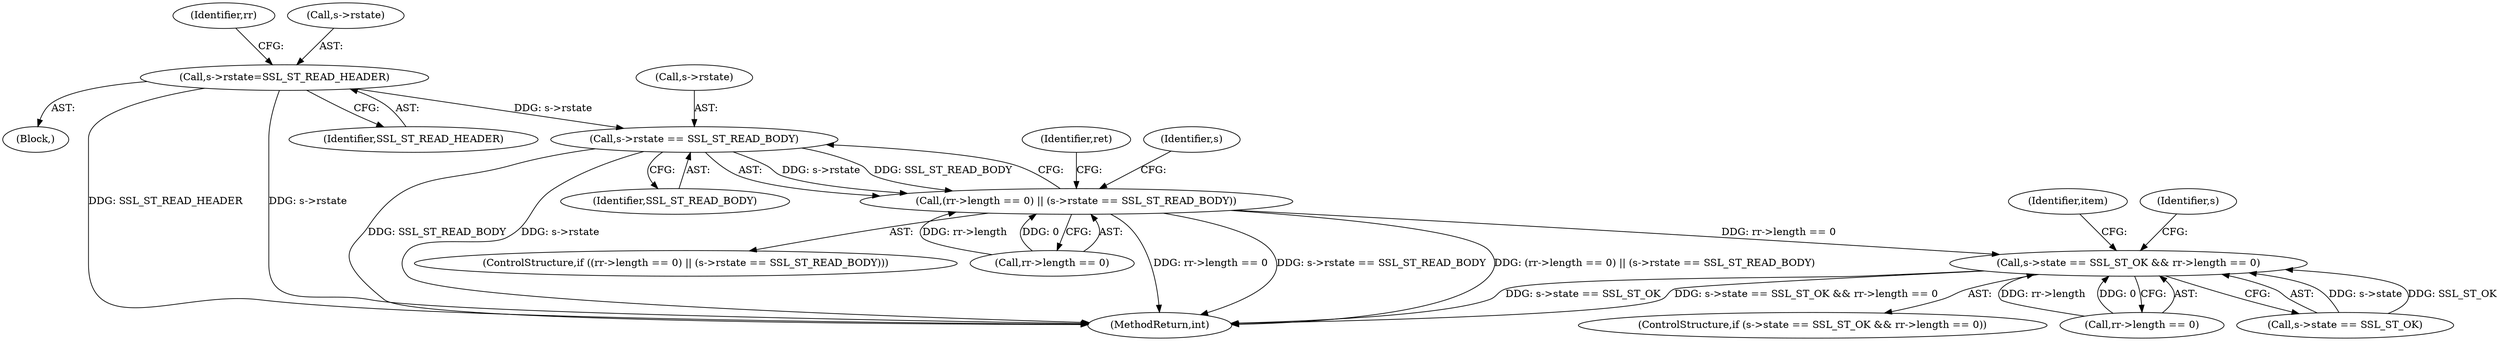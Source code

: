 digraph "0_openssl_103b171d8fc282ef435f8de9afbf7782e312961f_3@pointer" {
"1000366" [label="(Call,s->rstate == SSL_ST_READ_BODY)"];
"1000778" [label="(Call,s->rstate=SSL_ST_READ_HEADER)"];
"1000360" [label="(Call,(rr->length == 0) || (s->rstate == SSL_ST_READ_BODY))"];
"1000293" [label="(Call,s->state == SSL_ST_OK && rr->length == 0)"];
"1000294" [label="(Call,s->state == SSL_ST_OK)"];
"1000777" [label="(Block,)"];
"1000367" [label="(Call,s->rstate)"];
"1000785" [label="(Identifier,rr)"];
"1000307" [label="(Identifier,item)"];
"1000292" [label="(ControlStructure,if (s->state == SSL_ST_OK && rr->length == 0))"];
"1001697" [label="(MethodReturn,int)"];
"1000361" [label="(Call,rr->length == 0)"];
"1000356" [label="(Identifier,s)"];
"1000778" [label="(Call,s->rstate=SSL_ST_READ_HEADER)"];
"1000782" [label="(Identifier,SSL_ST_READ_HEADER)"];
"1000779" [label="(Call,s->rstate)"];
"1000370" [label="(Identifier,SSL_ST_READ_BODY)"];
"1000360" [label="(Call,(rr->length == 0) || (s->rstate == SSL_ST_READ_BODY))"];
"1000366" [label="(Call,s->rstate == SSL_ST_READ_BODY)"];
"1000359" [label="(ControlStructure,if ((rr->length == 0) || (s->rstate == SSL_ST_READ_BODY)))"];
"1000373" [label="(Identifier,ret)"];
"1000398" [label="(Identifier,s)"];
"1000299" [label="(Call,rr->length == 0)"];
"1000293" [label="(Call,s->state == SSL_ST_OK && rr->length == 0)"];
"1000366" -> "1000360"  [label="AST: "];
"1000366" -> "1000370"  [label="CFG: "];
"1000367" -> "1000366"  [label="AST: "];
"1000370" -> "1000366"  [label="AST: "];
"1000360" -> "1000366"  [label="CFG: "];
"1000366" -> "1001697"  [label="DDG: SSL_ST_READ_BODY"];
"1000366" -> "1001697"  [label="DDG: s->rstate"];
"1000366" -> "1000360"  [label="DDG: s->rstate"];
"1000366" -> "1000360"  [label="DDG: SSL_ST_READ_BODY"];
"1000778" -> "1000366"  [label="DDG: s->rstate"];
"1000778" -> "1000777"  [label="AST: "];
"1000778" -> "1000782"  [label="CFG: "];
"1000779" -> "1000778"  [label="AST: "];
"1000782" -> "1000778"  [label="AST: "];
"1000785" -> "1000778"  [label="CFG: "];
"1000778" -> "1001697"  [label="DDG: SSL_ST_READ_HEADER"];
"1000778" -> "1001697"  [label="DDG: s->rstate"];
"1000360" -> "1000359"  [label="AST: "];
"1000360" -> "1000361"  [label="CFG: "];
"1000361" -> "1000360"  [label="AST: "];
"1000373" -> "1000360"  [label="CFG: "];
"1000398" -> "1000360"  [label="CFG: "];
"1000360" -> "1001697"  [label="DDG: rr->length == 0"];
"1000360" -> "1001697"  [label="DDG: s->rstate == SSL_ST_READ_BODY"];
"1000360" -> "1001697"  [label="DDG: (rr->length == 0) || (s->rstate == SSL_ST_READ_BODY)"];
"1000360" -> "1000293"  [label="DDG: rr->length == 0"];
"1000361" -> "1000360"  [label="DDG: rr->length"];
"1000361" -> "1000360"  [label="DDG: 0"];
"1000293" -> "1000292"  [label="AST: "];
"1000293" -> "1000294"  [label="CFG: "];
"1000293" -> "1000299"  [label="CFG: "];
"1000294" -> "1000293"  [label="AST: "];
"1000299" -> "1000293"  [label="AST: "];
"1000307" -> "1000293"  [label="CFG: "];
"1000356" -> "1000293"  [label="CFG: "];
"1000293" -> "1001697"  [label="DDG: s->state == SSL_ST_OK"];
"1000293" -> "1001697"  [label="DDG: s->state == SSL_ST_OK && rr->length == 0"];
"1000294" -> "1000293"  [label="DDG: s->state"];
"1000294" -> "1000293"  [label="DDG: SSL_ST_OK"];
"1000299" -> "1000293"  [label="DDG: rr->length"];
"1000299" -> "1000293"  [label="DDG: 0"];
}
